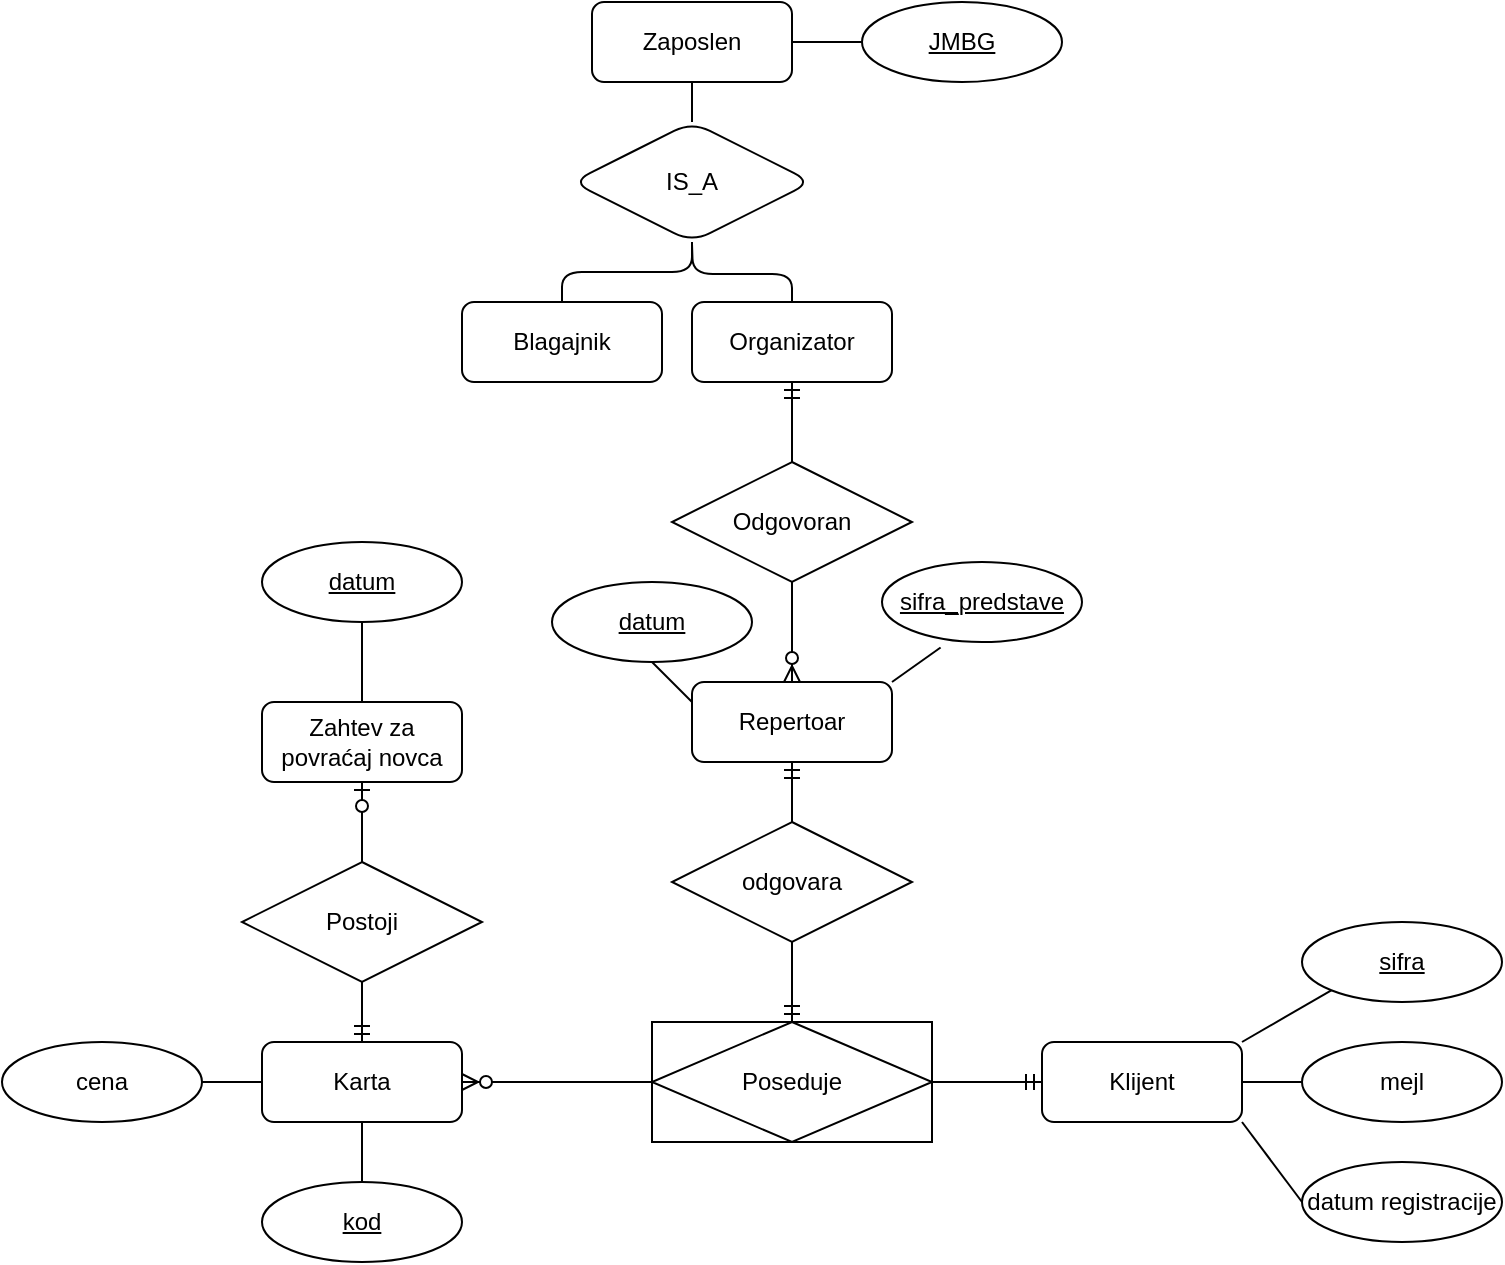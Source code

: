 <mxfile version="13.10.9" type="device"><diagram id="R2lEEEUBdFMjLlhIrx00" name="Page-1"><mxGraphModel dx="1296" dy="1799" grid="1" gridSize="10" guides="1" tooltips="1" connect="1" arrows="1" fold="1" page="1" pageScale="1" pageWidth="850" pageHeight="1100" background="none" math="0" shadow="0" extFonts="Permanent Marker^https://fonts.googleapis.com/css?family=Permanent+Marker"><root><mxCell id="0"/><mxCell id="1" parent="0"/><mxCell id="NNJzP6mjxFPJ7Nn-FFfz-21" value="Poseduje" style="shape=associativeEntity;whiteSpace=wrap;html=1;align=center;" vertex="1" parent="1"><mxGeometry x="355" y="270" width="140" height="60" as="geometry"/></mxCell><mxCell id="NNJzP6mjxFPJ7Nn-FFfz-22" value="odgovara" style="shape=rhombus;perimeter=rhombusPerimeter;whiteSpace=wrap;html=1;align=center;" vertex="1" parent="1"><mxGeometry x="365" y="170" width="120" height="60" as="geometry"/></mxCell><mxCell id="NNJzP6mjxFPJ7Nn-FFfz-26" value="" style="edgeStyle=entityRelationEdgeStyle;fontSize=12;html=1;endArrow=ERmandOne;endFill=0;exitX=1;exitY=0.5;exitDx=0;exitDy=0;entryX=0;entryY=0.5;entryDx=0;entryDy=0;startArrow=none;startFill=0;" edge="1" parent="1" source="NNJzP6mjxFPJ7Nn-FFfz-21"><mxGeometry width="100" height="100" relative="1" as="geometry"><mxPoint x="370" y="300" as="sourcePoint"/><mxPoint x="550" y="300" as="targetPoint"/></mxGeometry></mxCell><mxCell id="NNJzP6mjxFPJ7Nn-FFfz-27" value="" style="fontSize=12;html=1;endArrow=none;endFill=0;entryX=0.5;entryY=1;entryDx=0;entryDy=0;exitX=0.5;exitY=0;exitDx=0;exitDy=0;startArrow=ERmandOne;startFill=0;" edge="1" parent="1" source="NNJzP6mjxFPJ7Nn-FFfz-21" target="NNJzP6mjxFPJ7Nn-FFfz-22"><mxGeometry width="100" height="100" relative="1" as="geometry"><mxPoint x="370" y="300" as="sourcePoint"/><mxPoint x="470" y="200" as="targetPoint"/></mxGeometry></mxCell><mxCell id="NNJzP6mjxFPJ7Nn-FFfz-28" value="" style="fontSize=12;html=1;endArrow=ERmandOne;endFill=0;entryX=0.5;entryY=1;entryDx=0;entryDy=0;exitX=0.5;exitY=0;exitDx=0;exitDy=0;" edge="1" parent="1" source="NNJzP6mjxFPJ7Nn-FFfz-22" target="NNJzP6mjxFPJ7Nn-FFfz-83"><mxGeometry width="100" height="100" relative="1" as="geometry"><mxPoint x="370" y="300" as="sourcePoint"/><mxPoint x="425" y="130" as="targetPoint"/></mxGeometry></mxCell><mxCell id="NNJzP6mjxFPJ7Nn-FFfz-100" value="" style="edgeStyle=orthogonalEdgeStyle;rounded=0;orthogonalLoop=1;jettySize=auto;html=1;startArrow=none;startFill=0;endArrow=ERmandOne;endFill=0;" edge="1" parent="1" source="NNJzP6mjxFPJ7Nn-FFfz-38" target="NNJzP6mjxFPJ7Nn-FFfz-88"><mxGeometry relative="1" as="geometry"/></mxCell><mxCell id="NNJzP6mjxFPJ7Nn-FFfz-38" value="Odgovoran" style="shape=rhombus;perimeter=rhombusPerimeter;whiteSpace=wrap;html=1;align=center;" vertex="1" parent="1"><mxGeometry x="365" y="-10" width="120" height="60" as="geometry"/></mxCell><mxCell id="NNJzP6mjxFPJ7Nn-FFfz-43" value="" style="fontSize=12;html=1;endArrow=none;endFill=0;entryX=0.5;entryY=1;entryDx=0;entryDy=0;exitX=0.5;exitY=0;exitDx=0;exitDy=0;startArrow=ERzeroToMany;startFill=1;" edge="1" parent="1" source="NNJzP6mjxFPJ7Nn-FFfz-83" target="NNJzP6mjxFPJ7Nn-FFfz-38"><mxGeometry width="100" height="100" relative="1" as="geometry"><mxPoint x="425" y="40" as="sourcePoint"/><mxPoint x="470" y="-30" as="targetPoint"/></mxGeometry></mxCell><mxCell id="NNJzP6mjxFPJ7Nn-FFfz-48" value="Postoji" style="shape=rhombus;perimeter=rhombusPerimeter;whiteSpace=wrap;html=1;align=center;" vertex="1" parent="1"><mxGeometry x="150" y="190" width="120" height="60" as="geometry"/></mxCell><mxCell id="NNJzP6mjxFPJ7Nn-FFfz-101" value="" style="edgeStyle=orthogonalEdgeStyle;rounded=0;orthogonalLoop=1;jettySize=auto;html=1;startArrow=ERzeroToOne;startFill=1;endArrow=none;endFill=0;" edge="1" parent="1" source="NNJzP6mjxFPJ7Nn-FFfz-57" target="NNJzP6mjxFPJ7Nn-FFfz-48"><mxGeometry relative="1" as="geometry"/></mxCell><mxCell id="NNJzP6mjxFPJ7Nn-FFfz-57" value="Zahtev za povraćaj novca" style="whiteSpace=wrap;html=1;align=center;rounded=1;" vertex="1" parent="1"><mxGeometry x="160" y="110" width="100" height="40" as="geometry"/></mxCell><mxCell id="NNJzP6mjxFPJ7Nn-FFfz-62" value="" style="edgeStyle=orthogonalEdgeStyle;rounded=0;orthogonalLoop=1;jettySize=auto;html=1;startArrow=none;startFill=0;endArrow=none;endFill=0;" edge="1" parent="1" source="NNJzP6mjxFPJ7Nn-FFfz-61" target="NNJzP6mjxFPJ7Nn-FFfz-57"><mxGeometry relative="1" as="geometry"/></mxCell><mxCell id="NNJzP6mjxFPJ7Nn-FFfz-61" value="datum" style="ellipse;whiteSpace=wrap;html=1;align=center;rounded=1;verticalAlign=middle;fontStyle=4" vertex="1" parent="1"><mxGeometry x="160" y="30" width="100" height="40" as="geometry"/></mxCell><mxCell id="NNJzP6mjxFPJ7Nn-FFfz-67" value="" style="edgeStyle=orthogonalEdgeStyle;rounded=0;orthogonalLoop=1;jettySize=auto;html=1;startArrow=ERzeroToMany;startFill=1;endArrow=none;endFill=0;" edge="1" parent="1" source="NNJzP6mjxFPJ7Nn-FFfz-63" target="NNJzP6mjxFPJ7Nn-FFfz-21"><mxGeometry relative="1" as="geometry"/></mxCell><mxCell id="NNJzP6mjxFPJ7Nn-FFfz-69" value="" style="edgeStyle=orthogonalEdgeStyle;rounded=0;orthogonalLoop=1;jettySize=auto;html=1;startArrow=ERmandOne;startFill=0;endArrow=none;endFill=0;" edge="1" parent="1" source="NNJzP6mjxFPJ7Nn-FFfz-63" target="NNJzP6mjxFPJ7Nn-FFfz-48"><mxGeometry relative="1" as="geometry"/></mxCell><mxCell id="NNJzP6mjxFPJ7Nn-FFfz-63" value="Karta" style="whiteSpace=wrap;html=1;align=center;rounded=1;" vertex="1" parent="1"><mxGeometry x="160" y="280" width="100" height="40" as="geometry"/></mxCell><mxCell id="NNJzP6mjxFPJ7Nn-FFfz-72" value="" style="edgeStyle=orthogonalEdgeStyle;rounded=0;orthogonalLoop=1;jettySize=auto;html=1;startArrow=none;startFill=0;endArrow=none;endFill=0;" edge="1" parent="1" source="NNJzP6mjxFPJ7Nn-FFfz-71" target="NNJzP6mjxFPJ7Nn-FFfz-63"><mxGeometry relative="1" as="geometry"/></mxCell><mxCell id="NNJzP6mjxFPJ7Nn-FFfz-71" value="kod" style="ellipse;whiteSpace=wrap;html=1;align=center;fontStyle=4;rounded=1;" vertex="1" parent="1"><mxGeometry x="160" y="350" width="100" height="40" as="geometry"/></mxCell><mxCell id="NNJzP6mjxFPJ7Nn-FFfz-74" value="" style="edgeStyle=orthogonalEdgeStyle;rounded=0;orthogonalLoop=1;jettySize=auto;html=1;startArrow=none;startFill=0;endArrow=none;endFill=0;" edge="1" parent="1" source="NNJzP6mjxFPJ7Nn-FFfz-73" target="NNJzP6mjxFPJ7Nn-FFfz-63"><mxGeometry relative="1" as="geometry"/></mxCell><mxCell id="NNJzP6mjxFPJ7Nn-FFfz-73" value="cena" style="ellipse;whiteSpace=wrap;html=1;align=center;fontStyle=0;rounded=1;" vertex="1" parent="1"><mxGeometry x="30" y="280" width="100" height="40" as="geometry"/></mxCell><mxCell id="NNJzP6mjxFPJ7Nn-FFfz-75" value="Klijent" style="whiteSpace=wrap;html=1;align=center;rounded=1;" vertex="1" parent="1"><mxGeometry x="550" y="280" width="100" height="40" as="geometry"/></mxCell><mxCell id="NNJzP6mjxFPJ7Nn-FFfz-76" value="sifra" style="ellipse;whiteSpace=wrap;html=1;align=center;fontStyle=4;rounded=1;" vertex="1" parent="1"><mxGeometry x="680" y="220" width="100" height="40" as="geometry"/></mxCell><mxCell id="NNJzP6mjxFPJ7Nn-FFfz-77" value="" style="endArrow=none;html=1;entryX=0;entryY=1;entryDx=0;entryDy=0;exitX=1;exitY=0;exitDx=0;exitDy=0;" edge="1" parent="1" source="NNJzP6mjxFPJ7Nn-FFfz-75" target="NNJzP6mjxFPJ7Nn-FFfz-76"><mxGeometry width="50" height="50" relative="1" as="geometry"><mxPoint x="450" y="200" as="sourcePoint"/><mxPoint x="500" y="150" as="targetPoint"/></mxGeometry></mxCell><mxCell id="NNJzP6mjxFPJ7Nn-FFfz-78" value="mejl" style="ellipse;whiteSpace=wrap;html=1;align=center;rounded=1;" vertex="1" parent="1"><mxGeometry x="680" y="280" width="100" height="40" as="geometry"/></mxCell><mxCell id="NNJzP6mjxFPJ7Nn-FFfz-79" value="" style="endArrow=none;html=1;entryX=0;entryY=0.5;entryDx=0;entryDy=0;exitX=1;exitY=0.5;exitDx=0;exitDy=0;" edge="1" parent="1" source="NNJzP6mjxFPJ7Nn-FFfz-75" target="NNJzP6mjxFPJ7Nn-FFfz-78"><mxGeometry width="50" height="50" relative="1" as="geometry"><mxPoint x="450" y="200" as="sourcePoint"/><mxPoint x="500" y="150" as="targetPoint"/></mxGeometry></mxCell><mxCell id="NNJzP6mjxFPJ7Nn-FFfz-80" value="datum registracije" style="ellipse;whiteSpace=wrap;html=1;align=center;rounded=1;" vertex="1" parent="1"><mxGeometry x="680" y="340" width="100" height="40" as="geometry"/></mxCell><mxCell id="NNJzP6mjxFPJ7Nn-FFfz-81" value="" style="endArrow=none;html=1;entryX=0;entryY=0.5;entryDx=0;entryDy=0;exitX=1;exitY=1;exitDx=0;exitDy=0;" edge="1" parent="1" source="NNJzP6mjxFPJ7Nn-FFfz-75" target="NNJzP6mjxFPJ7Nn-FFfz-80"><mxGeometry width="50" height="50" relative="1" as="geometry"><mxPoint x="450" y="200" as="sourcePoint"/><mxPoint x="500" y="150" as="targetPoint"/></mxGeometry></mxCell><mxCell id="NNJzP6mjxFPJ7Nn-FFfz-83" value="Repertoar" style="whiteSpace=wrap;html=1;align=center;rounded=1;" vertex="1" parent="1"><mxGeometry x="375" y="100" width="100" height="40" as="geometry"/></mxCell><mxCell id="NNJzP6mjxFPJ7Nn-FFfz-84" value="sifra_predstave" style="ellipse;whiteSpace=wrap;html=1;align=center;fontStyle=4;rounded=1;" vertex="1" parent="1"><mxGeometry x="470" y="40" width="100" height="40" as="geometry"/></mxCell><mxCell id="NNJzP6mjxFPJ7Nn-FFfz-85" value="" style="endArrow=none;html=1;entryX=0.293;entryY=1.069;entryDx=0;entryDy=0;entryPerimeter=0;exitX=1;exitY=0;exitDx=0;exitDy=0;" edge="1" parent="1" source="NNJzP6mjxFPJ7Nn-FFfz-83" target="NNJzP6mjxFPJ7Nn-FFfz-84"><mxGeometry width="50" height="50" relative="1" as="geometry"><mxPoint x="450" y="140" as="sourcePoint"/><mxPoint x="500" y="90" as="targetPoint"/></mxGeometry></mxCell><mxCell id="NNJzP6mjxFPJ7Nn-FFfz-86" value="datum" style="ellipse;whiteSpace=wrap;html=1;align=center;rounded=1;fontStyle=4" vertex="1" parent="1"><mxGeometry x="305" y="50" width="100" height="40" as="geometry"/></mxCell><mxCell id="NNJzP6mjxFPJ7Nn-FFfz-87" value="" style="endArrow=none;html=1;exitX=0;exitY=0.25;exitDx=0;exitDy=0;entryX=0.5;entryY=1;entryDx=0;entryDy=0;" edge="1" parent="1" source="NNJzP6mjxFPJ7Nn-FFfz-83" target="NNJzP6mjxFPJ7Nn-FFfz-86"><mxGeometry width="50" height="50" relative="1" as="geometry"><mxPoint x="450" y="140" as="sourcePoint"/><mxPoint x="360" y="100" as="targetPoint"/></mxGeometry></mxCell><mxCell id="NNJzP6mjxFPJ7Nn-FFfz-88" value="Organizator" style="whiteSpace=wrap;html=1;align=center;rounded=1;" vertex="1" parent="1"><mxGeometry x="375" y="-90" width="100" height="40" as="geometry"/></mxCell><mxCell id="NNJzP6mjxFPJ7Nn-FFfz-89" value="Blagajnik" style="whiteSpace=wrap;html=1;align=center;rounded=1;" vertex="1" parent="1"><mxGeometry x="260" y="-90" width="100" height="40" as="geometry"/></mxCell><mxCell id="NNJzP6mjxFPJ7Nn-FFfz-90" value="Zaposlen" style="whiteSpace=wrap;html=1;align=center;rounded=1;" vertex="1" parent="1"><mxGeometry x="325" y="-240" width="100" height="40" as="geometry"/></mxCell><mxCell id="NNJzP6mjxFPJ7Nn-FFfz-92" value="" style="edgeStyle=orthogonalEdgeStyle;rounded=0;orthogonalLoop=1;jettySize=auto;html=1;startArrow=none;startFill=0;endArrow=none;endFill=0;" edge="1" parent="1" source="NNJzP6mjxFPJ7Nn-FFfz-91" target="NNJzP6mjxFPJ7Nn-FFfz-90"><mxGeometry relative="1" as="geometry"/></mxCell><mxCell id="NNJzP6mjxFPJ7Nn-FFfz-91" value="JMBG" style="ellipse;whiteSpace=wrap;html=1;align=center;fontStyle=4;rounded=1;" vertex="1" parent="1"><mxGeometry x="460" y="-240" width="100" height="40" as="geometry"/></mxCell><mxCell id="NNJzP6mjxFPJ7Nn-FFfz-96" value="" style="endArrow=none;html=1;exitX=0.5;exitY=0;exitDx=0;exitDy=0;entryX=0.5;entryY=1;entryDx=0;entryDy=0;edgeStyle=orthogonalEdgeStyle;" edge="1" parent="1" source="NNJzP6mjxFPJ7Nn-FFfz-89" target="NNJzP6mjxFPJ7Nn-FFfz-97"><mxGeometry width="50" height="50" relative="1" as="geometry"><mxPoint x="450" y="-140" as="sourcePoint"/><mxPoint x="320" y="-120" as="targetPoint"/></mxGeometry></mxCell><mxCell id="NNJzP6mjxFPJ7Nn-FFfz-97" value="IS_A" style="shape=rhombus;perimeter=rhombusPerimeter;whiteSpace=wrap;html=1;align=center;rounded=1;" vertex="1" parent="1"><mxGeometry x="315" y="-180" width="120" height="60" as="geometry"/></mxCell><mxCell id="NNJzP6mjxFPJ7Nn-FFfz-98" value="" style="endArrow=none;html=1;exitX=0.5;exitY=0;exitDx=0;exitDy=0;edgeStyle=orthogonalEdgeStyle;" edge="1" parent="1" source="NNJzP6mjxFPJ7Nn-FFfz-88"><mxGeometry width="50" height="50" relative="1" as="geometry"><mxPoint x="450" y="-140" as="sourcePoint"/><mxPoint x="375" y="-119" as="targetPoint"/></mxGeometry></mxCell><mxCell id="NNJzP6mjxFPJ7Nn-FFfz-99" value="" style="endArrow=none;html=1;exitX=0.5;exitY=0;exitDx=0;exitDy=0;entryX=0.5;entryY=1;entryDx=0;entryDy=0;" edge="1" parent="1" source="NNJzP6mjxFPJ7Nn-FFfz-97" target="NNJzP6mjxFPJ7Nn-FFfz-90"><mxGeometry width="50" height="50" relative="1" as="geometry"><mxPoint x="450" y="-140" as="sourcePoint"/><mxPoint x="500" y="-190" as="targetPoint"/></mxGeometry></mxCell></root></mxGraphModel></diagram></mxfile>